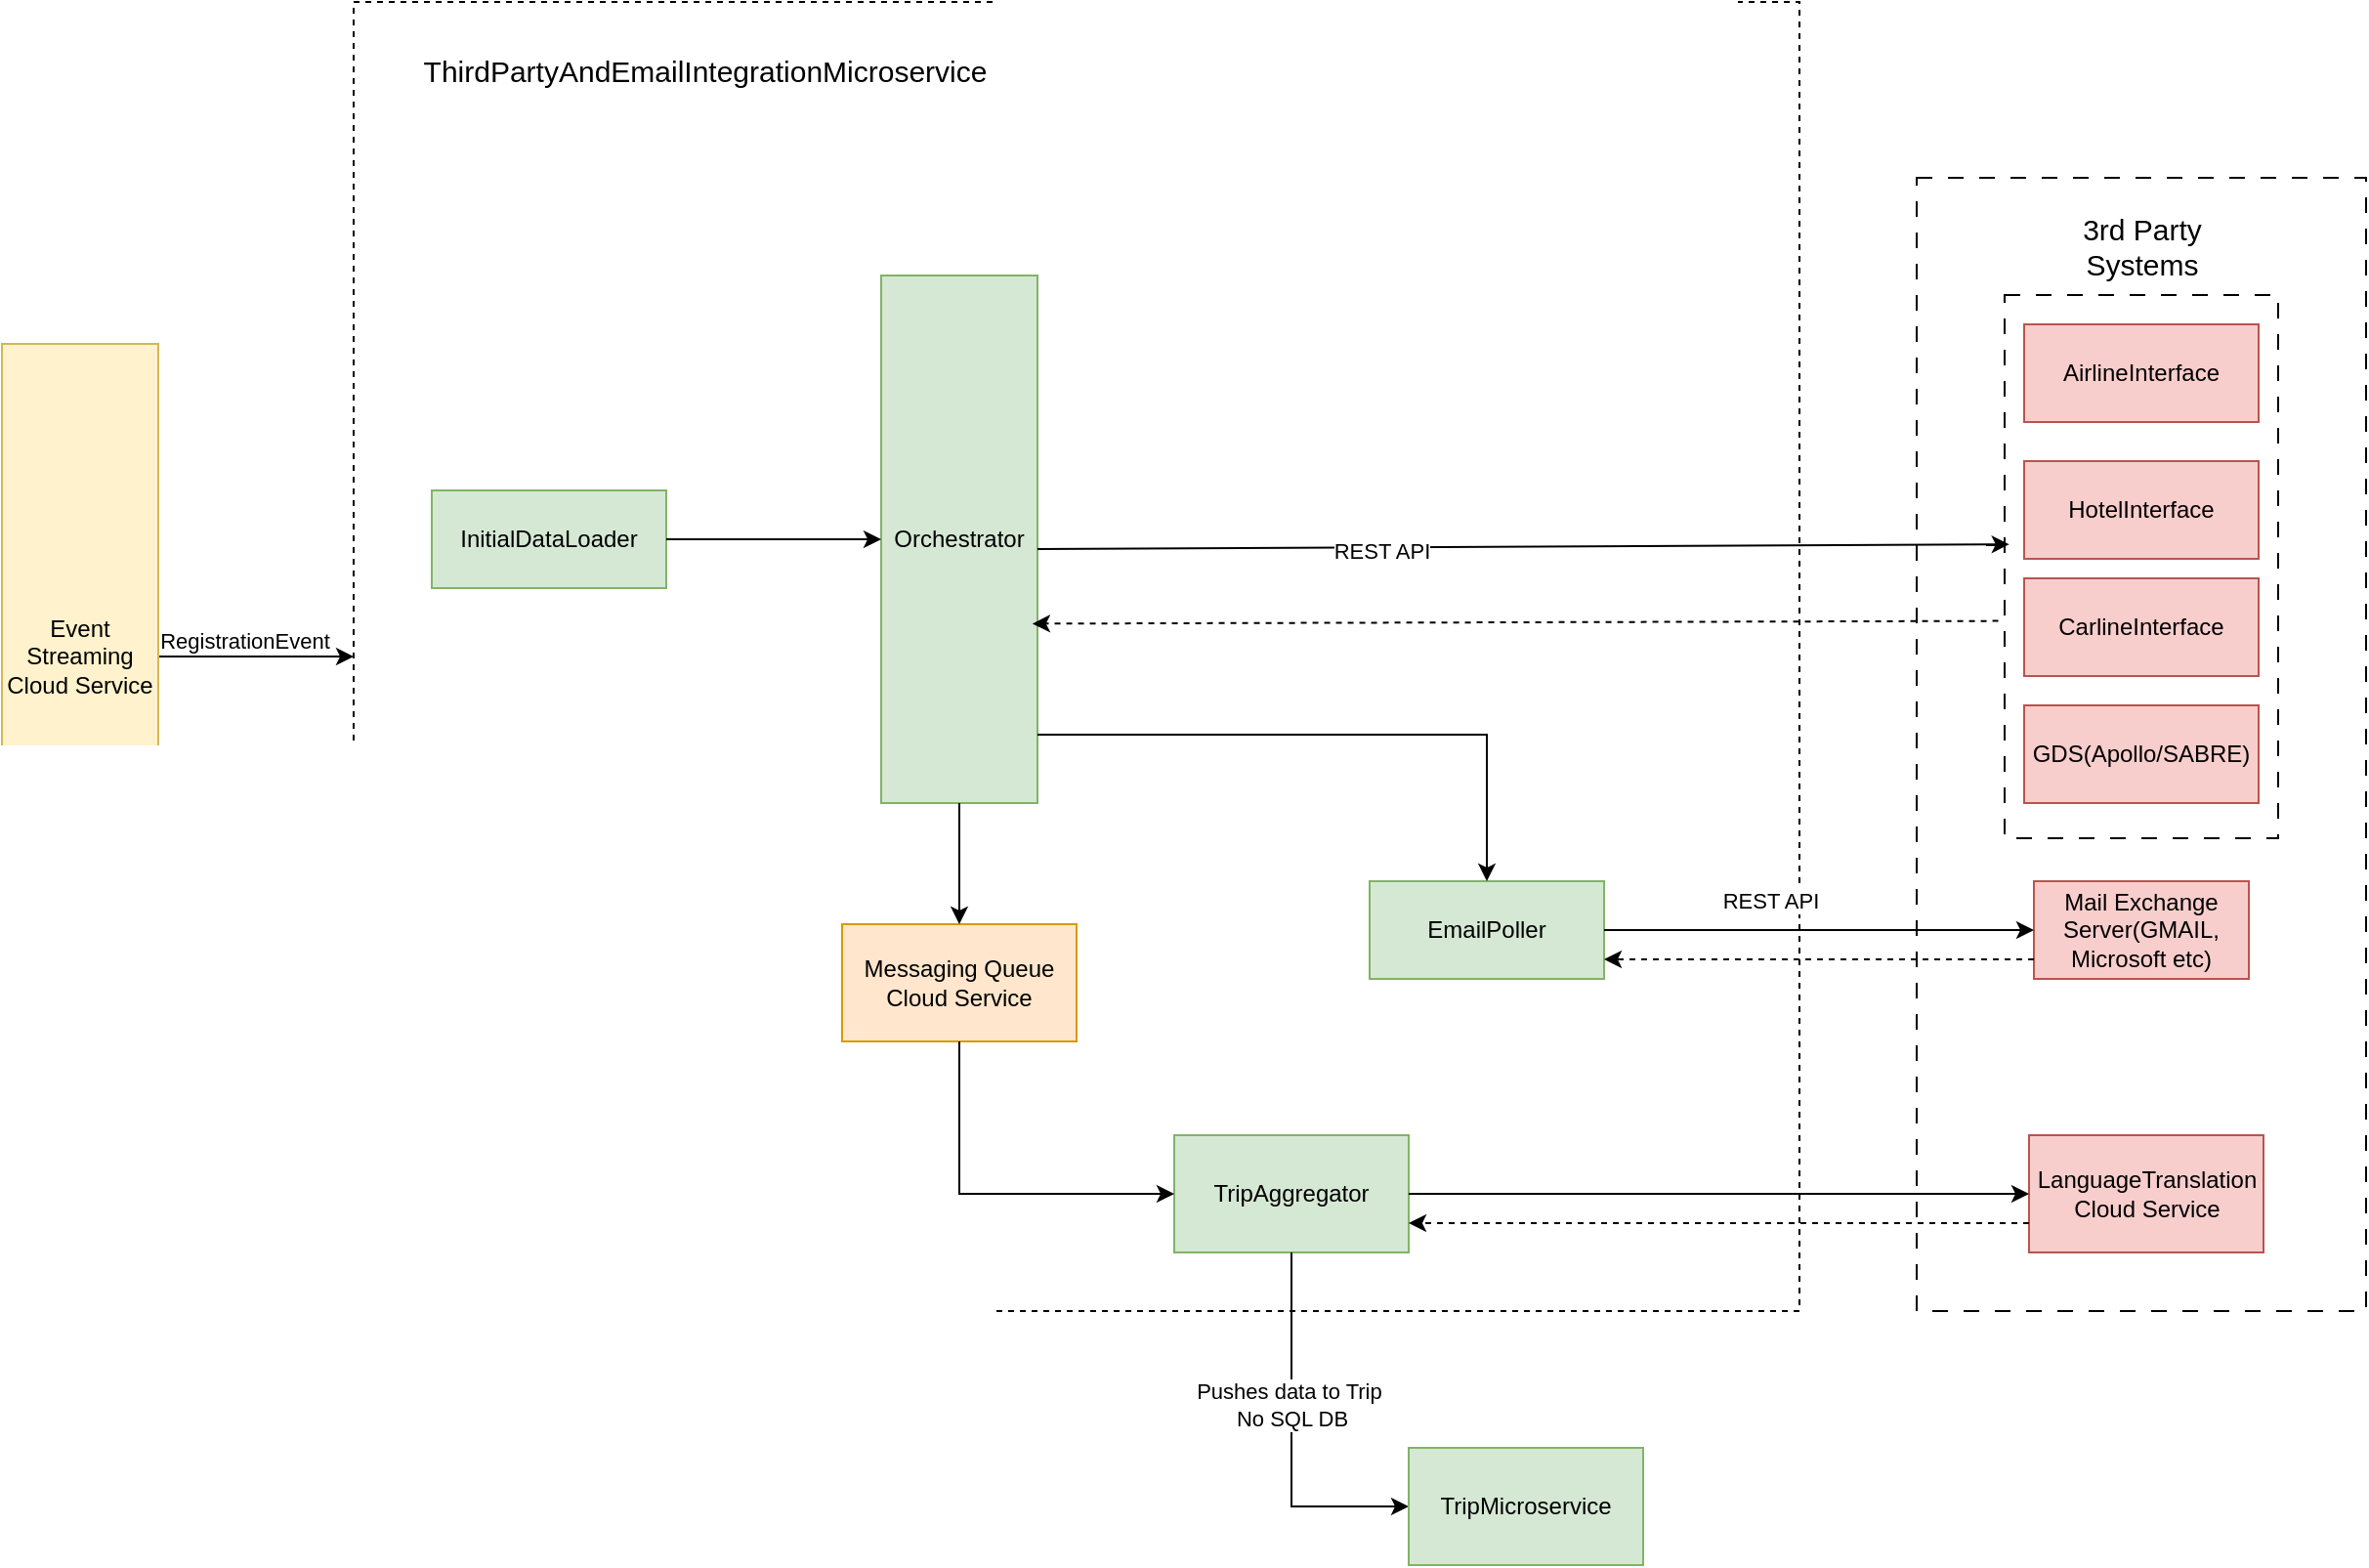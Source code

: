 <mxfile version="21.6.8" type="device">
  <diagram name="Page-1" id="LV25uTZEzMQIWffcLbLp">
    <mxGraphModel dx="2268" dy="916" grid="1" gridSize="10" guides="1" tooltips="1" connect="1" arrows="1" fold="1" page="1" pageScale="1" pageWidth="850" pageHeight="1100" math="0" shadow="0">
      <root>
        <mxCell id="0" />
        <mxCell id="1" parent="0" />
        <mxCell id="gfmQNd7Zofw6Jux4Y-8F-1" value="" style="rounded=0;whiteSpace=wrap;html=1;dashed=1;fillColor=none;" vertex="1" parent="1">
          <mxGeometry x="160" y="40" width="740" height="670" as="geometry" />
        </mxCell>
        <mxCell id="gfmQNd7Zofw6Jux4Y-8F-31" value="" style="rounded=0;whiteSpace=wrap;html=1;fillColor=none;dashed=1;dashPattern=8 8;" vertex="1" parent="1">
          <mxGeometry x="960" y="130" width="230" height="580" as="geometry" />
        </mxCell>
        <mxCell id="gfmQNd7Zofw6Jux4Y-8F-20" value="" style="rounded=0;whiteSpace=wrap;html=1;fillColor=none;dashed=1;dashPattern=8 8;" vertex="1" parent="1">
          <mxGeometry x="1005" y="190" width="140" height="278" as="geometry" />
        </mxCell>
        <mxCell id="gfmQNd7Zofw6Jux4Y-8F-2" value="ThirdPartyAndEmailIntegrationMicroservice" style="text;html=1;strokeColor=none;fillColor=none;align=center;verticalAlign=middle;whiteSpace=wrap;rounded=0;fontSize=15;" vertex="1" parent="1">
          <mxGeometry x="310" y="60" width="60" height="30" as="geometry" />
        </mxCell>
        <mxCell id="gfmQNd7Zofw6Jux4Y-8F-3" value="Orchestrator" style="rounded=0;whiteSpace=wrap;html=1;fillColor=#d5e8d4;strokeColor=#82b366;" vertex="1" parent="1">
          <mxGeometry x="430" y="180" width="80" height="270" as="geometry" />
        </mxCell>
        <mxCell id="gfmQNd7Zofw6Jux4Y-8F-5" value="" style="edgeStyle=orthogonalEdgeStyle;rounded=0;orthogonalLoop=1;jettySize=auto;html=1;" edge="1" parent="1" source="gfmQNd7Zofw6Jux4Y-8F-4" target="gfmQNd7Zofw6Jux4Y-8F-1">
          <mxGeometry relative="1" as="geometry" />
        </mxCell>
        <mxCell id="gfmQNd7Zofw6Jux4Y-8F-6" value="RegistrationEvent" style="edgeLabel;html=1;align=center;verticalAlign=middle;resizable=0;points=[];" vertex="1" connectable="0" parent="gfmQNd7Zofw6Jux4Y-8F-5">
          <mxGeometry x="-0.133" y="8" relative="1" as="geometry">
            <mxPoint as="offset" />
          </mxGeometry>
        </mxCell>
        <mxCell id="gfmQNd7Zofw6Jux4Y-8F-4" value="Event Streaming Cloud Service" style="rounded=0;whiteSpace=wrap;html=1;fillColor=#fff2cc;strokeColor=#d6b656;" vertex="1" parent="1">
          <mxGeometry x="-20" y="215" width="80" height="320" as="geometry" />
        </mxCell>
        <mxCell id="gfmQNd7Zofw6Jux4Y-8F-12" value="InitialDataLoader" style="rounded=0;whiteSpace=wrap;html=1;fillColor=#d5e8d4;strokeColor=#82b366;" vertex="1" parent="1">
          <mxGeometry x="200" y="290" width="120" height="50" as="geometry" />
        </mxCell>
        <mxCell id="gfmQNd7Zofw6Jux4Y-8F-13" value="" style="endArrow=classic;html=1;rounded=0;exitX=1;exitY=0.5;exitDx=0;exitDy=0;entryX=0;entryY=0.5;entryDx=0;entryDy=0;" edge="1" parent="1" source="gfmQNd7Zofw6Jux4Y-8F-12" target="gfmQNd7Zofw6Jux4Y-8F-3">
          <mxGeometry width="50" height="50" relative="1" as="geometry">
            <mxPoint x="400" y="370" as="sourcePoint" />
            <mxPoint x="450" y="320" as="targetPoint" />
          </mxGeometry>
        </mxCell>
        <mxCell id="gfmQNd7Zofw6Jux4Y-8F-14" value="AirlineInterface" style="rounded=0;whiteSpace=wrap;html=1;fillColor=#f8cecc;strokeColor=#b85450;" vertex="1" parent="1">
          <mxGeometry x="1015" y="205" width="120" height="50" as="geometry" />
        </mxCell>
        <mxCell id="gfmQNd7Zofw6Jux4Y-8F-15" value="GDS(Apollo/SABRE)" style="rounded=0;whiteSpace=wrap;html=1;fillColor=#f8cecc;strokeColor=#b85450;" vertex="1" parent="1">
          <mxGeometry x="1015" y="400" width="120" height="50" as="geometry" />
        </mxCell>
        <mxCell id="gfmQNd7Zofw6Jux4Y-8F-17" value="HotelInterface" style="rounded=0;whiteSpace=wrap;html=1;fillColor=#f8cecc;strokeColor=#b85450;" vertex="1" parent="1">
          <mxGeometry x="1015" y="275" width="120" height="50" as="geometry" />
        </mxCell>
        <mxCell id="gfmQNd7Zofw6Jux4Y-8F-18" value="EmailPoller" style="rounded=0;whiteSpace=wrap;html=1;fillColor=#d5e8d4;strokeColor=#82b366;" vertex="1" parent="1">
          <mxGeometry x="680" y="490" width="120" height="50" as="geometry" />
        </mxCell>
        <mxCell id="gfmQNd7Zofw6Jux4Y-8F-21" value="" style="endArrow=classic;html=1;rounded=0;entryX=0.017;entryY=0.459;entryDx=0;entryDy=0;entryPerimeter=0;" edge="1" parent="1" target="gfmQNd7Zofw6Jux4Y-8F-20">
          <mxGeometry width="50" height="50" relative="1" as="geometry">
            <mxPoint x="510" y="320" as="sourcePoint" />
            <mxPoint x="960" y="320" as="targetPoint" />
          </mxGeometry>
        </mxCell>
        <mxCell id="gfmQNd7Zofw6Jux4Y-8F-38" value="REST API" style="edgeLabel;html=1;align=center;verticalAlign=middle;resizable=0;points=[];" vertex="1" connectable="0" parent="gfmQNd7Zofw6Jux4Y-8F-21">
          <mxGeometry x="-0.295" y="-2" relative="1" as="geometry">
            <mxPoint as="offset" />
          </mxGeometry>
        </mxCell>
        <mxCell id="gfmQNd7Zofw6Jux4Y-8F-22" value="" style="endArrow=classic;html=1;rounded=0;entryX=0.5;entryY=0;entryDx=0;entryDy=0;" edge="1" parent="1" target="gfmQNd7Zofw6Jux4Y-8F-18">
          <mxGeometry width="50" height="50" relative="1" as="geometry">
            <mxPoint x="510" y="415" as="sourcePoint" />
            <mxPoint x="520" y="400" as="targetPoint" />
            <Array as="points">
              <mxPoint x="740" y="415" />
            </Array>
          </mxGeometry>
        </mxCell>
        <mxCell id="gfmQNd7Zofw6Jux4Y-8F-23" value="Mail Exchange Server(GMAIL, Microsoft etc)" style="rounded=0;whiteSpace=wrap;html=1;fillColor=#f8cecc;strokeColor=#b85450;" vertex="1" parent="1">
          <mxGeometry x="1020" y="490" width="110" height="50" as="geometry" />
        </mxCell>
        <mxCell id="gfmQNd7Zofw6Jux4Y-8F-26" value="" style="endArrow=classic;html=1;rounded=0;entryX=0;entryY=0.5;entryDx=0;entryDy=0;exitX=1;exitY=0.5;exitDx=0;exitDy=0;" edge="1" parent="1" source="gfmQNd7Zofw6Jux4Y-8F-18" target="gfmQNd7Zofw6Jux4Y-8F-23">
          <mxGeometry width="50" height="50" relative="1" as="geometry">
            <mxPoint x="790.55" y="415.88" as="sourcePoint" />
            <mxPoint x="870.0" y="414.13" as="targetPoint" />
            <Array as="points" />
          </mxGeometry>
        </mxCell>
        <mxCell id="gfmQNd7Zofw6Jux4Y-8F-37" value="REST API" style="edgeLabel;html=1;align=center;verticalAlign=middle;resizable=0;points=[];" vertex="1" connectable="0" parent="gfmQNd7Zofw6Jux4Y-8F-26">
          <mxGeometry x="-0.276" relative="1" as="geometry">
            <mxPoint x="5" y="-15" as="offset" />
          </mxGeometry>
        </mxCell>
        <mxCell id="gfmQNd7Zofw6Jux4Y-8F-30" value="" style="endArrow=classic;html=1;rounded=0;entryX=0.968;entryY=0.66;entryDx=0;entryDy=0;entryPerimeter=0;dashed=1;exitX=-0.023;exitY=0.6;exitDx=0;exitDy=0;exitPerimeter=0;" edge="1" parent="1" source="gfmQNd7Zofw6Jux4Y-8F-20" target="gfmQNd7Zofw6Jux4Y-8F-3">
          <mxGeometry width="50" height="50" relative="1" as="geometry">
            <mxPoint x="960" y="358" as="sourcePoint" />
            <mxPoint x="560" y="270" as="targetPoint" />
          </mxGeometry>
        </mxCell>
        <mxCell id="gfmQNd7Zofw6Jux4Y-8F-33" value="TripAggregator" style="rounded=0;whiteSpace=wrap;html=1;fillColor=#d5e8d4;strokeColor=#82b366;" vertex="1" parent="1">
          <mxGeometry x="580" y="620" width="120" height="60" as="geometry" />
        </mxCell>
        <mxCell id="gfmQNd7Zofw6Jux4Y-8F-36" value="" style="endArrow=classic;html=1;rounded=0;entryX=0;entryY=0.5;entryDx=0;entryDy=0;exitX=0.5;exitY=1;exitDx=0;exitDy=0;" edge="1" parent="1" source="gfmQNd7Zofw6Jux4Y-8F-33" target="gfmQNd7Zofw6Jux4Y-8F-54">
          <mxGeometry width="50" height="50" relative="1" as="geometry">
            <mxPoint x="700" y="650" as="sourcePoint" />
            <mxPoint x="830" y="649.193" as="targetPoint" />
            <Array as="points">
              <mxPoint x="640" y="810" />
            </Array>
          </mxGeometry>
        </mxCell>
        <mxCell id="gfmQNd7Zofw6Jux4Y-8F-59" value="Pushes data to Trip&amp;nbsp;&lt;br&gt;No SQL DB" style="edgeLabel;html=1;align=center;verticalAlign=middle;resizable=0;points=[];" vertex="1" connectable="0" parent="gfmQNd7Zofw6Jux4Y-8F-36">
          <mxGeometry x="-0.177" relative="1" as="geometry">
            <mxPoint as="offset" />
          </mxGeometry>
        </mxCell>
        <mxCell id="gfmQNd7Zofw6Jux4Y-8F-41" value="Messaging Queue Cloud Service" style="rounded=0;whiteSpace=wrap;html=1;fillColor=#ffe6cc;strokeColor=#d79b00;" vertex="1" parent="1">
          <mxGeometry x="410" y="512" width="120" height="60" as="geometry" />
        </mxCell>
        <mxCell id="gfmQNd7Zofw6Jux4Y-8F-44" value="" style="endArrow=classic;html=1;rounded=0;exitX=0.5;exitY=1;exitDx=0;exitDy=0;entryX=0.5;entryY=0;entryDx=0;entryDy=0;" edge="1" parent="1" source="gfmQNd7Zofw6Jux4Y-8F-3" target="gfmQNd7Zofw6Jux4Y-8F-41">
          <mxGeometry width="50" height="50" relative="1" as="geometry">
            <mxPoint x="540" y="410" as="sourcePoint" />
            <mxPoint x="590" y="360" as="targetPoint" />
          </mxGeometry>
        </mxCell>
        <mxCell id="gfmQNd7Zofw6Jux4Y-8F-45" value="" style="endArrow=classic;html=1;rounded=0;exitX=0.5;exitY=1;exitDx=0;exitDy=0;entryX=0;entryY=0.5;entryDx=0;entryDy=0;" edge="1" parent="1" source="gfmQNd7Zofw6Jux4Y-8F-41" target="gfmQNd7Zofw6Jux4Y-8F-33">
          <mxGeometry width="50" height="50" relative="1" as="geometry">
            <mxPoint x="530" y="540.23" as="sourcePoint" />
            <mxPoint x="710" y="540.23" as="targetPoint" />
            <Array as="points">
              <mxPoint x="470" y="650" />
            </Array>
          </mxGeometry>
        </mxCell>
        <mxCell id="gfmQNd7Zofw6Jux4Y-8F-46" value="CarlineInterface" style="rounded=0;whiteSpace=wrap;html=1;fillColor=#f8cecc;strokeColor=#b85450;" vertex="1" parent="1">
          <mxGeometry x="1015" y="335" width="120" height="50" as="geometry" />
        </mxCell>
        <mxCell id="gfmQNd7Zofw6Jux4Y-8F-51" value="3rd Party Systems" style="text;html=1;strokeColor=none;fillColor=none;align=center;verticalAlign=middle;whiteSpace=wrap;rounded=0;fontSize=15;" vertex="1" parent="1">
          <mxGeometry x="1017.5" y="150" width="115" height="30" as="geometry" />
        </mxCell>
        <mxCell id="gfmQNd7Zofw6Jux4Y-8F-54" value="TripMicroservice" style="rounded=0;whiteSpace=wrap;html=1;fillColor=#d5e8d4;strokeColor=#82b366;" vertex="1" parent="1">
          <mxGeometry x="700" y="780" width="120" height="60" as="geometry" />
        </mxCell>
        <mxCell id="gfmQNd7Zofw6Jux4Y-8F-55" value="LanguageTranslation&lt;br&gt;Cloud Service" style="rounded=0;whiteSpace=wrap;html=1;fillColor=#f8cecc;strokeColor=#b85450;" vertex="1" parent="1">
          <mxGeometry x="1017.5" y="620" width="120" height="60" as="geometry" />
        </mxCell>
        <mxCell id="gfmQNd7Zofw6Jux4Y-8F-56" value="" style="endArrow=classic;html=1;rounded=0;exitX=1;exitY=0.5;exitDx=0;exitDy=0;entryX=0;entryY=0.5;entryDx=0;entryDy=0;" edge="1" parent="1" source="gfmQNd7Zofw6Jux4Y-8F-33" target="gfmQNd7Zofw6Jux4Y-8F-55">
          <mxGeometry width="50" height="50" relative="1" as="geometry">
            <mxPoint x="780" y="530" as="sourcePoint" />
            <mxPoint x="830" y="480" as="targetPoint" />
          </mxGeometry>
        </mxCell>
        <mxCell id="gfmQNd7Zofw6Jux4Y-8F-57" value="" style="endArrow=classic;html=1;rounded=0;exitX=0;exitY=0.75;exitDx=0;exitDy=0;entryX=1;entryY=0.75;entryDx=0;entryDy=0;strokeColor=default;dashed=1;" edge="1" parent="1" source="gfmQNd7Zofw6Jux4Y-8F-55" target="gfmQNd7Zofw6Jux4Y-8F-33">
          <mxGeometry width="50" height="50" relative="1" as="geometry">
            <mxPoint x="740" y="490" as="sourcePoint" />
            <mxPoint x="790" y="440" as="targetPoint" />
          </mxGeometry>
        </mxCell>
        <mxCell id="gfmQNd7Zofw6Jux4Y-8F-58" value="" style="endArrow=classic;html=1;rounded=0;exitX=0;exitY=0.75;exitDx=0;exitDy=0;strokeColor=default;dashed=1;" edge="1" parent="1">
          <mxGeometry width="50" height="50" relative="1" as="geometry">
            <mxPoint x="1020" y="530" as="sourcePoint" />
            <mxPoint x="800" y="530" as="targetPoint" />
          </mxGeometry>
        </mxCell>
      </root>
    </mxGraphModel>
  </diagram>
</mxfile>
